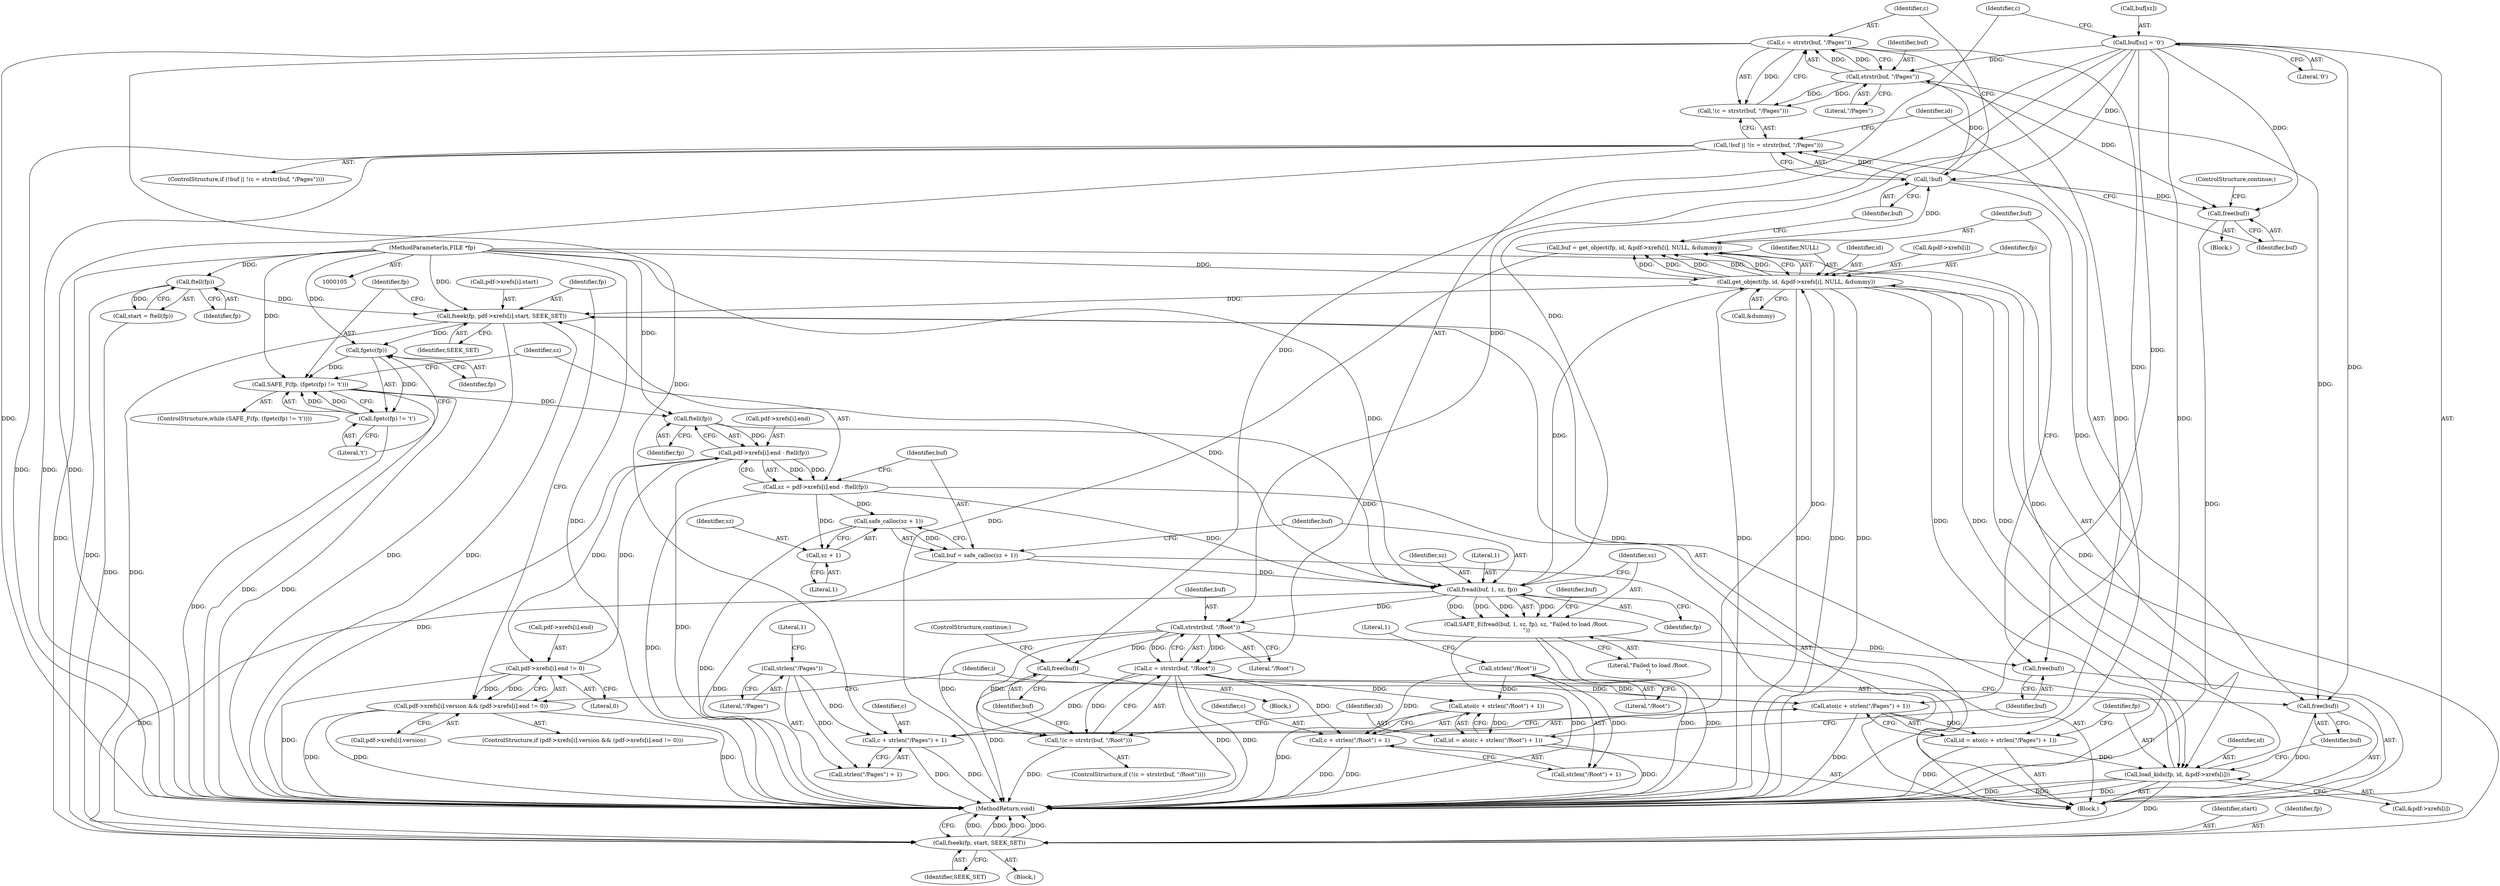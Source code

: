 digraph "0_pdfresurrect_0c4120fffa3dffe97b95c486a120eded82afe8a6_6@API" {
"1000240" [label="(Call,c = strstr(buf, \"/Pages\"))"];
"1000242" [label="(Call,strstr(buf, \"/Pages\"))"];
"1000237" [label="(Call,!buf)"];
"1000194" [label="(Call,buf[sz] = '\0')"];
"1000221" [label="(Call,buf = get_object(fp, id, &pdf->xrefs[i], NULL, &dummy))"];
"1000223" [label="(Call,get_object(fp, id, &pdf->xrefs[i], NULL, &dummy))"];
"1000187" [label="(Call,fread(buf, 1, sz, fp))"];
"1000180" [label="(Call,buf = safe_calloc(sz + 1))"];
"1000182" [label="(Call,safe_calloc(sz + 1))"];
"1000168" [label="(Call,sz = pdf->xrefs[i].end - ftell(fp))"];
"1000170" [label="(Call,pdf->xrefs[i].end - ftell(fp))"];
"1000141" [label="(Call,pdf->xrefs[i].end != 0)"];
"1000178" [label="(Call,ftell(fp))"];
"1000162" [label="(Call,SAFE_F(fp, (fgetc(fp) != 't')))"];
"1000165" [label="(Call,fgetc(fp))"];
"1000151" [label="(Call,fseek(fp, pdf->xrefs[i].start, SEEK_SET))"];
"1000258" [label="(Call,load_kids(fp, id, &pdf->xrefs[i]))"];
"1000106" [label="(MethodParameterIn,FILE *fp)"];
"1000249" [label="(Call,id = atoi(c + strlen(\"/Pages\") + 1))"];
"1000251" [label="(Call,atoi(c + strlen(\"/Pages\") + 1))"];
"1000240" [label="(Call,c = strstr(buf, \"/Pages\"))"];
"1000201" [label="(Call,c = strstr(buf, \"/Root\"))"];
"1000203" [label="(Call,strstr(buf, \"/Root\"))"];
"1000255" [label="(Call,strlen(\"/Pages\"))"];
"1000118" [label="(Call,ftell(fp))"];
"1000164" [label="(Call,fgetc(fp) != 't')"];
"1000210" [label="(Call,id = atoi(c + strlen(\"/Root\") + 1))"];
"1000212" [label="(Call,atoi(c + strlen(\"/Root\") + 1))"];
"1000216" [label="(Call,strlen(\"/Root\"))"];
"1000239" [label="(Call,!(c = strstr(buf, \"/Pages\")))"];
"1000133" [label="(Call,pdf->xrefs[i].version && (pdf->xrefs[i].end != 0))"];
"1000186" [label="(Call,SAFE_E(fread(buf, 1, sz, fp), sz, \"Failed to load /Root.\n\"))"];
"1000200" [label="(Call,!(c = strstr(buf, \"/Root\")))"];
"1000236" [label="(Call,!buf || !(c = strstr(buf, \"/Pages\")))"];
"1000252" [label="(Call,c + strlen(\"/Pages\") + 1)"];
"1000246" [label="(Call,free(buf))"];
"1000267" [label="(Call,free(buf))"];
"1000269" [label="(Call,fseek(fp, start, SEEK_SET))"];
"1000213" [label="(Call,c + strlen(\"/Root\") + 1)"];
"1000207" [label="(Call,free(buf))"];
"1000219" [label="(Call,free(buf))"];
"1000183" [label="(Call,sz + 1)"];
"1000116" [label="(Call,start = ftell(fp))"];
"1000233" [label="(Call,&dummy)"];
"1000118" [label="(Call,ftell(fp))"];
"1000249" [label="(Call,id = atoi(c + strlen(\"/Pages\") + 1))"];
"1000198" [label="(Literal,'\0')"];
"1000182" [label="(Call,safe_calloc(sz + 1))"];
"1000199" [label="(ControlStructure,if (!(c = strstr(buf, \"/Root\"))))"];
"1000186" [label="(Call,SAFE_E(fread(buf, 1, sz, fp), sz, \"Failed to load /Root.\n\"))"];
"1000221" [label="(Call,buf = get_object(fp, id, &pdf->xrefs[i], NULL, &dummy))"];
"1000209" [label="(ControlStructure,continue;)"];
"1000168" [label="(Call,sz = pdf->xrefs[i].end - ftell(fp))"];
"1000204" [label="(Identifier,buf)"];
"1000119" [label="(Identifier,fp)"];
"1000248" [label="(ControlStructure,continue;)"];
"1000190" [label="(Identifier,sz)"];
"1000195" [label="(Call,buf[sz])"];
"1000170" [label="(Call,pdf->xrefs[i].end - ftell(fp))"];
"1000134" [label="(Call,pdf->xrefs[i].version)"];
"1000205" [label="(Literal,\"/Root\")"];
"1000269" [label="(Call,fseek(fp, start, SEEK_SET))"];
"1000241" [label="(Identifier,c)"];
"1000164" [label="(Call,fgetc(fp) != 't')"];
"1000267" [label="(Call,free(buf))"];
"1000216" [label="(Call,strlen(\"/Root\"))"];
"1000212" [label="(Call,atoi(c + strlen(\"/Root\") + 1))"];
"1000243" [label="(Identifier,buf)"];
"1000178" [label="(Call,ftell(fp))"];
"1000272" [label="(Identifier,SEEK_SET)"];
"1000242" [label="(Call,strstr(buf, \"/Pages\"))"];
"1000219" [label="(Call,free(buf))"];
"1000142" [label="(Call,pdf->xrefs[i].end)"];
"1000133" [label="(Call,pdf->xrefs[i].version && (pdf->xrefs[i].end != 0))"];
"1000236" [label="(Call,!buf || !(c = strstr(buf, \"/Pages\")))"];
"1000171" [label="(Call,pdf->xrefs[i].end)"];
"1000259" [label="(Identifier,fp)"];
"1000214" [label="(Identifier,c)"];
"1000273" [label="(MethodReturn,void)"];
"1000160" [label="(Identifier,SEEK_SET)"];
"1000169" [label="(Identifier,sz)"];
"1000206" [label="(Block,)"];
"1000200" [label="(Call,!(c = strstr(buf, \"/Root\")))"];
"1000150" [label="(Block,)"];
"1000189" [label="(Literal,1)"];
"1000255" [label="(Call,strlen(\"/Pages\"))"];
"1000161" [label="(ControlStructure,while (SAFE_F(fp, (fgetc(fp) != 't'))))"];
"1000167" [label="(Literal,'t')"];
"1000196" [label="(Identifier,buf)"];
"1000201" [label="(Call,c = strstr(buf, \"/Root\"))"];
"1000179" [label="(Identifier,fp)"];
"1000211" [label="(Identifier,id)"];
"1000183" [label="(Call,sz + 1)"];
"1000213" [label="(Call,c + strlen(\"/Root\") + 1)"];
"1000225" [label="(Identifier,id)"];
"1000250" [label="(Identifier,id)"];
"1000253" [label="(Identifier,c)"];
"1000218" [label="(Literal,1)"];
"1000208" [label="(Identifier,buf)"];
"1000210" [label="(Call,id = atoi(c + strlen(\"/Root\") + 1))"];
"1000245" [label="(Block,)"];
"1000226" [label="(Call,&pdf->xrefs[i])"];
"1000162" [label="(Call,SAFE_F(fp, (fgetc(fp) != 't')))"];
"1000271" [label="(Identifier,start)"];
"1000151" [label="(Call,fseek(fp, pdf->xrefs[i].start, SEEK_SET))"];
"1000185" [label="(Literal,1)"];
"1000220" [label="(Identifier,buf)"];
"1000224" [label="(Identifier,fp)"];
"1000188" [label="(Identifier,buf)"];
"1000270" [label="(Identifier,fp)"];
"1000235" [label="(ControlStructure,if (!buf || !(c = strstr(buf, \"/Pages\"))))"];
"1000239" [label="(Call,!(c = strstr(buf, \"/Pages\")))"];
"1000203" [label="(Call,strstr(buf, \"/Root\"))"];
"1000180" [label="(Call,buf = safe_calloc(sz + 1))"];
"1000257" [label="(Literal,1)"];
"1000184" [label="(Identifier,sz)"];
"1000130" [label="(Identifier,i)"];
"1000223" [label="(Call,get_object(fp, id, &pdf->xrefs[i], NULL, &dummy))"];
"1000202" [label="(Identifier,c)"];
"1000207" [label="(Call,free(buf))"];
"1000191" [label="(Identifier,fp)"];
"1000106" [label="(MethodParameterIn,FILE *fp)"];
"1000187" [label="(Call,fread(buf, 1, sz, fp))"];
"1000260" [label="(Identifier,id)"];
"1000181" [label="(Identifier,buf)"];
"1000251" [label="(Call,atoi(c + strlen(\"/Pages\") + 1))"];
"1000240" [label="(Call,c = strstr(buf, \"/Pages\"))"];
"1000268" [label="(Identifier,buf)"];
"1000256" [label="(Literal,\"/Pages\")"];
"1000254" [label="(Call,strlen(\"/Pages\") + 1)"];
"1000166" [label="(Identifier,fp)"];
"1000258" [label="(Call,load_kids(fp, id, &pdf->xrefs[i]))"];
"1000163" [label="(Identifier,fp)"];
"1000217" [label="(Literal,\"/Root\")"];
"1000149" [label="(Literal,0)"];
"1000194" [label="(Call,buf[sz] = '\0')"];
"1000153" [label="(Call,pdf->xrefs[i].start)"];
"1000152" [label="(Identifier,fp)"];
"1000252" [label="(Call,c + strlen(\"/Pages\") + 1)"];
"1000132" [label="(ControlStructure,if (pdf->xrefs[i].version && (pdf->xrefs[i].end != 0)))"];
"1000141" [label="(Call,pdf->xrefs[i].end != 0)"];
"1000193" [label="(Literal,\"Failed to load /Root.\n\")"];
"1000246" [label="(Call,free(buf))"];
"1000108" [label="(Block,)"];
"1000244" [label="(Literal,\"/Pages\")"];
"1000222" [label="(Identifier,buf)"];
"1000247" [label="(Identifier,buf)"];
"1000238" [label="(Identifier,buf)"];
"1000192" [label="(Identifier,sz)"];
"1000261" [label="(Call,&pdf->xrefs[i])"];
"1000232" [label="(Identifier,NULL)"];
"1000237" [label="(Call,!buf)"];
"1000165" [label="(Call,fgetc(fp))"];
"1000215" [label="(Call,strlen(\"/Root\") + 1)"];
"1000240" -> "1000239"  [label="AST: "];
"1000240" -> "1000242"  [label="CFG: "];
"1000241" -> "1000240"  [label="AST: "];
"1000242" -> "1000240"  [label="AST: "];
"1000239" -> "1000240"  [label="CFG: "];
"1000240" -> "1000273"  [label="DDG: "];
"1000240" -> "1000273"  [label="DDG: "];
"1000240" -> "1000239"  [label="DDG: "];
"1000242" -> "1000240"  [label="DDG: "];
"1000242" -> "1000240"  [label="DDG: "];
"1000240" -> "1000251"  [label="DDG: "];
"1000240" -> "1000252"  [label="DDG: "];
"1000242" -> "1000244"  [label="CFG: "];
"1000243" -> "1000242"  [label="AST: "];
"1000244" -> "1000242"  [label="AST: "];
"1000242" -> "1000239"  [label="DDG: "];
"1000242" -> "1000239"  [label="DDG: "];
"1000237" -> "1000242"  [label="DDG: "];
"1000194" -> "1000242"  [label="DDG: "];
"1000242" -> "1000246"  [label="DDG: "];
"1000242" -> "1000267"  [label="DDG: "];
"1000237" -> "1000236"  [label="AST: "];
"1000237" -> "1000238"  [label="CFG: "];
"1000238" -> "1000237"  [label="AST: "];
"1000241" -> "1000237"  [label="CFG: "];
"1000236" -> "1000237"  [label="CFG: "];
"1000237" -> "1000236"  [label="DDG: "];
"1000194" -> "1000237"  [label="DDG: "];
"1000221" -> "1000237"  [label="DDG: "];
"1000237" -> "1000246"  [label="DDG: "];
"1000237" -> "1000267"  [label="DDG: "];
"1000194" -> "1000150"  [label="AST: "];
"1000194" -> "1000198"  [label="CFG: "];
"1000195" -> "1000194"  [label="AST: "];
"1000198" -> "1000194"  [label="AST: "];
"1000202" -> "1000194"  [label="CFG: "];
"1000194" -> "1000273"  [label="DDG: "];
"1000194" -> "1000187"  [label="DDG: "];
"1000194" -> "1000203"  [label="DDG: "];
"1000194" -> "1000207"  [label="DDG: "];
"1000194" -> "1000219"  [label="DDG: "];
"1000194" -> "1000246"  [label="DDG: "];
"1000194" -> "1000267"  [label="DDG: "];
"1000221" -> "1000150"  [label="AST: "];
"1000221" -> "1000223"  [label="CFG: "];
"1000222" -> "1000221"  [label="AST: "];
"1000223" -> "1000221"  [label="AST: "];
"1000238" -> "1000221"  [label="CFG: "];
"1000221" -> "1000273"  [label="DDG: "];
"1000223" -> "1000221"  [label="DDG: "];
"1000223" -> "1000221"  [label="DDG: "];
"1000223" -> "1000221"  [label="DDG: "];
"1000223" -> "1000221"  [label="DDG: "];
"1000223" -> "1000221"  [label="DDG: "];
"1000223" -> "1000233"  [label="CFG: "];
"1000224" -> "1000223"  [label="AST: "];
"1000225" -> "1000223"  [label="AST: "];
"1000226" -> "1000223"  [label="AST: "];
"1000232" -> "1000223"  [label="AST: "];
"1000233" -> "1000223"  [label="AST: "];
"1000223" -> "1000273"  [label="DDG: "];
"1000223" -> "1000273"  [label="DDG: "];
"1000223" -> "1000273"  [label="DDG: "];
"1000223" -> "1000273"  [label="DDG: "];
"1000223" -> "1000151"  [label="DDG: "];
"1000187" -> "1000223"  [label="DDG: "];
"1000106" -> "1000223"  [label="DDG: "];
"1000210" -> "1000223"  [label="DDG: "];
"1000258" -> "1000223"  [label="DDG: "];
"1000223" -> "1000258"  [label="DDG: "];
"1000223" -> "1000258"  [label="DDG: "];
"1000223" -> "1000269"  [label="DDG: "];
"1000187" -> "1000186"  [label="AST: "];
"1000187" -> "1000191"  [label="CFG: "];
"1000188" -> "1000187"  [label="AST: "];
"1000189" -> "1000187"  [label="AST: "];
"1000190" -> "1000187"  [label="AST: "];
"1000191" -> "1000187"  [label="AST: "];
"1000192" -> "1000187"  [label="CFG: "];
"1000187" -> "1000151"  [label="DDG: "];
"1000187" -> "1000186"  [label="DDG: "];
"1000187" -> "1000186"  [label="DDG: "];
"1000187" -> "1000186"  [label="DDG: "];
"1000187" -> "1000186"  [label="DDG: "];
"1000180" -> "1000187"  [label="DDG: "];
"1000168" -> "1000187"  [label="DDG: "];
"1000178" -> "1000187"  [label="DDG: "];
"1000106" -> "1000187"  [label="DDG: "];
"1000187" -> "1000203"  [label="DDG: "];
"1000187" -> "1000269"  [label="DDG: "];
"1000180" -> "1000150"  [label="AST: "];
"1000180" -> "1000182"  [label="CFG: "];
"1000181" -> "1000180"  [label="AST: "];
"1000182" -> "1000180"  [label="AST: "];
"1000188" -> "1000180"  [label="CFG: "];
"1000180" -> "1000273"  [label="DDG: "];
"1000182" -> "1000180"  [label="DDG: "];
"1000182" -> "1000183"  [label="CFG: "];
"1000183" -> "1000182"  [label="AST: "];
"1000182" -> "1000273"  [label="DDG: "];
"1000168" -> "1000182"  [label="DDG: "];
"1000168" -> "1000150"  [label="AST: "];
"1000168" -> "1000170"  [label="CFG: "];
"1000169" -> "1000168"  [label="AST: "];
"1000170" -> "1000168"  [label="AST: "];
"1000181" -> "1000168"  [label="CFG: "];
"1000168" -> "1000273"  [label="DDG: "];
"1000170" -> "1000168"  [label="DDG: "];
"1000170" -> "1000168"  [label="DDG: "];
"1000168" -> "1000183"  [label="DDG: "];
"1000170" -> "1000178"  [label="CFG: "];
"1000171" -> "1000170"  [label="AST: "];
"1000178" -> "1000170"  [label="AST: "];
"1000170" -> "1000273"  [label="DDG: "];
"1000170" -> "1000273"  [label="DDG: "];
"1000170" -> "1000141"  [label="DDG: "];
"1000141" -> "1000170"  [label="DDG: "];
"1000178" -> "1000170"  [label="DDG: "];
"1000141" -> "1000133"  [label="AST: "];
"1000141" -> "1000149"  [label="CFG: "];
"1000142" -> "1000141"  [label="AST: "];
"1000149" -> "1000141"  [label="AST: "];
"1000133" -> "1000141"  [label="CFG: "];
"1000141" -> "1000273"  [label="DDG: "];
"1000141" -> "1000133"  [label="DDG: "];
"1000141" -> "1000133"  [label="DDG: "];
"1000178" -> "1000179"  [label="CFG: "];
"1000179" -> "1000178"  [label="AST: "];
"1000162" -> "1000178"  [label="DDG: "];
"1000106" -> "1000178"  [label="DDG: "];
"1000162" -> "1000161"  [label="AST: "];
"1000162" -> "1000164"  [label="CFG: "];
"1000163" -> "1000162"  [label="AST: "];
"1000164" -> "1000162"  [label="AST: "];
"1000169" -> "1000162"  [label="CFG: "];
"1000162" -> "1000273"  [label="DDG: "];
"1000162" -> "1000273"  [label="DDG: "];
"1000165" -> "1000162"  [label="DDG: "];
"1000106" -> "1000162"  [label="DDG: "];
"1000164" -> "1000162"  [label="DDG: "];
"1000164" -> "1000162"  [label="DDG: "];
"1000165" -> "1000164"  [label="AST: "];
"1000165" -> "1000166"  [label="CFG: "];
"1000166" -> "1000165"  [label="AST: "];
"1000167" -> "1000165"  [label="CFG: "];
"1000165" -> "1000164"  [label="DDG: "];
"1000151" -> "1000165"  [label="DDG: "];
"1000106" -> "1000165"  [label="DDG: "];
"1000151" -> "1000150"  [label="AST: "];
"1000151" -> "1000160"  [label="CFG: "];
"1000152" -> "1000151"  [label="AST: "];
"1000153" -> "1000151"  [label="AST: "];
"1000160" -> "1000151"  [label="AST: "];
"1000163" -> "1000151"  [label="CFG: "];
"1000151" -> "1000273"  [label="DDG: "];
"1000151" -> "1000273"  [label="DDG: "];
"1000258" -> "1000151"  [label="DDG: "];
"1000118" -> "1000151"  [label="DDG: "];
"1000106" -> "1000151"  [label="DDG: "];
"1000151" -> "1000269"  [label="DDG: "];
"1000258" -> "1000150"  [label="AST: "];
"1000258" -> "1000261"  [label="CFG: "];
"1000259" -> "1000258"  [label="AST: "];
"1000260" -> "1000258"  [label="AST: "];
"1000261" -> "1000258"  [label="AST: "];
"1000268" -> "1000258"  [label="CFG: "];
"1000258" -> "1000273"  [label="DDG: "];
"1000258" -> "1000273"  [label="DDG: "];
"1000258" -> "1000273"  [label="DDG: "];
"1000106" -> "1000258"  [label="DDG: "];
"1000249" -> "1000258"  [label="DDG: "];
"1000258" -> "1000269"  [label="DDG: "];
"1000106" -> "1000105"  [label="AST: "];
"1000106" -> "1000273"  [label="DDG: "];
"1000106" -> "1000118"  [label="DDG: "];
"1000106" -> "1000269"  [label="DDG: "];
"1000249" -> "1000150"  [label="AST: "];
"1000249" -> "1000251"  [label="CFG: "];
"1000250" -> "1000249"  [label="AST: "];
"1000251" -> "1000249"  [label="AST: "];
"1000259" -> "1000249"  [label="CFG: "];
"1000249" -> "1000273"  [label="DDG: "];
"1000251" -> "1000249"  [label="DDG: "];
"1000251" -> "1000252"  [label="CFG: "];
"1000252" -> "1000251"  [label="AST: "];
"1000251" -> "1000273"  [label="DDG: "];
"1000201" -> "1000251"  [label="DDG: "];
"1000255" -> "1000251"  [label="DDG: "];
"1000201" -> "1000200"  [label="AST: "];
"1000201" -> "1000203"  [label="CFG: "];
"1000202" -> "1000201"  [label="AST: "];
"1000203" -> "1000201"  [label="AST: "];
"1000200" -> "1000201"  [label="CFG: "];
"1000201" -> "1000273"  [label="DDG: "];
"1000201" -> "1000273"  [label="DDG: "];
"1000201" -> "1000200"  [label="DDG: "];
"1000203" -> "1000201"  [label="DDG: "];
"1000203" -> "1000201"  [label="DDG: "];
"1000201" -> "1000212"  [label="DDG: "];
"1000201" -> "1000213"  [label="DDG: "];
"1000201" -> "1000252"  [label="DDG: "];
"1000203" -> "1000205"  [label="CFG: "];
"1000204" -> "1000203"  [label="AST: "];
"1000205" -> "1000203"  [label="AST: "];
"1000203" -> "1000200"  [label="DDG: "];
"1000203" -> "1000200"  [label="DDG: "];
"1000203" -> "1000207"  [label="DDG: "];
"1000203" -> "1000219"  [label="DDG: "];
"1000255" -> "1000254"  [label="AST: "];
"1000255" -> "1000256"  [label="CFG: "];
"1000256" -> "1000255"  [label="AST: "];
"1000257" -> "1000255"  [label="CFG: "];
"1000255" -> "1000252"  [label="DDG: "];
"1000255" -> "1000254"  [label="DDG: "];
"1000118" -> "1000116"  [label="AST: "];
"1000118" -> "1000119"  [label="CFG: "];
"1000119" -> "1000118"  [label="AST: "];
"1000116" -> "1000118"  [label="CFG: "];
"1000118" -> "1000116"  [label="DDG: "];
"1000118" -> "1000269"  [label="DDG: "];
"1000164" -> "1000167"  [label="CFG: "];
"1000167" -> "1000164"  [label="AST: "];
"1000164" -> "1000273"  [label="DDG: "];
"1000210" -> "1000150"  [label="AST: "];
"1000210" -> "1000212"  [label="CFG: "];
"1000211" -> "1000210"  [label="AST: "];
"1000212" -> "1000210"  [label="AST: "];
"1000220" -> "1000210"  [label="CFG: "];
"1000210" -> "1000273"  [label="DDG: "];
"1000212" -> "1000210"  [label="DDG: "];
"1000212" -> "1000213"  [label="CFG: "];
"1000213" -> "1000212"  [label="AST: "];
"1000212" -> "1000273"  [label="DDG: "];
"1000216" -> "1000212"  [label="DDG: "];
"1000216" -> "1000215"  [label="AST: "];
"1000216" -> "1000217"  [label="CFG: "];
"1000217" -> "1000216"  [label="AST: "];
"1000218" -> "1000216"  [label="CFG: "];
"1000216" -> "1000213"  [label="DDG: "];
"1000216" -> "1000215"  [label="DDG: "];
"1000239" -> "1000236"  [label="AST: "];
"1000236" -> "1000239"  [label="CFG: "];
"1000133" -> "1000132"  [label="AST: "];
"1000133" -> "1000134"  [label="CFG: "];
"1000134" -> "1000133"  [label="AST: "];
"1000152" -> "1000133"  [label="CFG: "];
"1000130" -> "1000133"  [label="CFG: "];
"1000133" -> "1000273"  [label="DDG: "];
"1000133" -> "1000273"  [label="DDG: "];
"1000133" -> "1000273"  [label="DDG: "];
"1000186" -> "1000150"  [label="AST: "];
"1000186" -> "1000193"  [label="CFG: "];
"1000192" -> "1000186"  [label="AST: "];
"1000193" -> "1000186"  [label="AST: "];
"1000196" -> "1000186"  [label="CFG: "];
"1000186" -> "1000273"  [label="DDG: "];
"1000186" -> "1000273"  [label="DDG: "];
"1000186" -> "1000273"  [label="DDG: "];
"1000200" -> "1000199"  [label="AST: "];
"1000208" -> "1000200"  [label="CFG: "];
"1000211" -> "1000200"  [label="CFG: "];
"1000200" -> "1000273"  [label="DDG: "];
"1000236" -> "1000235"  [label="AST: "];
"1000247" -> "1000236"  [label="CFG: "];
"1000250" -> "1000236"  [label="CFG: "];
"1000236" -> "1000273"  [label="DDG: "];
"1000236" -> "1000273"  [label="DDG: "];
"1000236" -> "1000273"  [label="DDG: "];
"1000252" -> "1000254"  [label="CFG: "];
"1000253" -> "1000252"  [label="AST: "];
"1000254" -> "1000252"  [label="AST: "];
"1000252" -> "1000273"  [label="DDG: "];
"1000252" -> "1000273"  [label="DDG: "];
"1000246" -> "1000245"  [label="AST: "];
"1000246" -> "1000247"  [label="CFG: "];
"1000247" -> "1000246"  [label="AST: "];
"1000248" -> "1000246"  [label="CFG: "];
"1000246" -> "1000273"  [label="DDG: "];
"1000267" -> "1000150"  [label="AST: "];
"1000267" -> "1000268"  [label="CFG: "];
"1000268" -> "1000267"  [label="AST: "];
"1000130" -> "1000267"  [label="CFG: "];
"1000267" -> "1000273"  [label="DDG: "];
"1000269" -> "1000108"  [label="AST: "];
"1000269" -> "1000272"  [label="CFG: "];
"1000270" -> "1000269"  [label="AST: "];
"1000271" -> "1000269"  [label="AST: "];
"1000272" -> "1000269"  [label="AST: "];
"1000273" -> "1000269"  [label="CFG: "];
"1000269" -> "1000273"  [label="DDG: "];
"1000269" -> "1000273"  [label="DDG: "];
"1000269" -> "1000273"  [label="DDG: "];
"1000269" -> "1000273"  [label="DDG: "];
"1000116" -> "1000269"  [label="DDG: "];
"1000213" -> "1000215"  [label="CFG: "];
"1000214" -> "1000213"  [label="AST: "];
"1000215" -> "1000213"  [label="AST: "];
"1000213" -> "1000273"  [label="DDG: "];
"1000213" -> "1000273"  [label="DDG: "];
"1000207" -> "1000206"  [label="AST: "];
"1000207" -> "1000208"  [label="CFG: "];
"1000208" -> "1000207"  [label="AST: "];
"1000209" -> "1000207"  [label="CFG: "];
"1000207" -> "1000273"  [label="DDG: "];
"1000219" -> "1000150"  [label="AST: "];
"1000219" -> "1000220"  [label="CFG: "];
"1000220" -> "1000219"  [label="AST: "];
"1000222" -> "1000219"  [label="CFG: "];
"1000183" -> "1000185"  [label="CFG: "];
"1000184" -> "1000183"  [label="AST: "];
"1000185" -> "1000183"  [label="AST: "];
}
